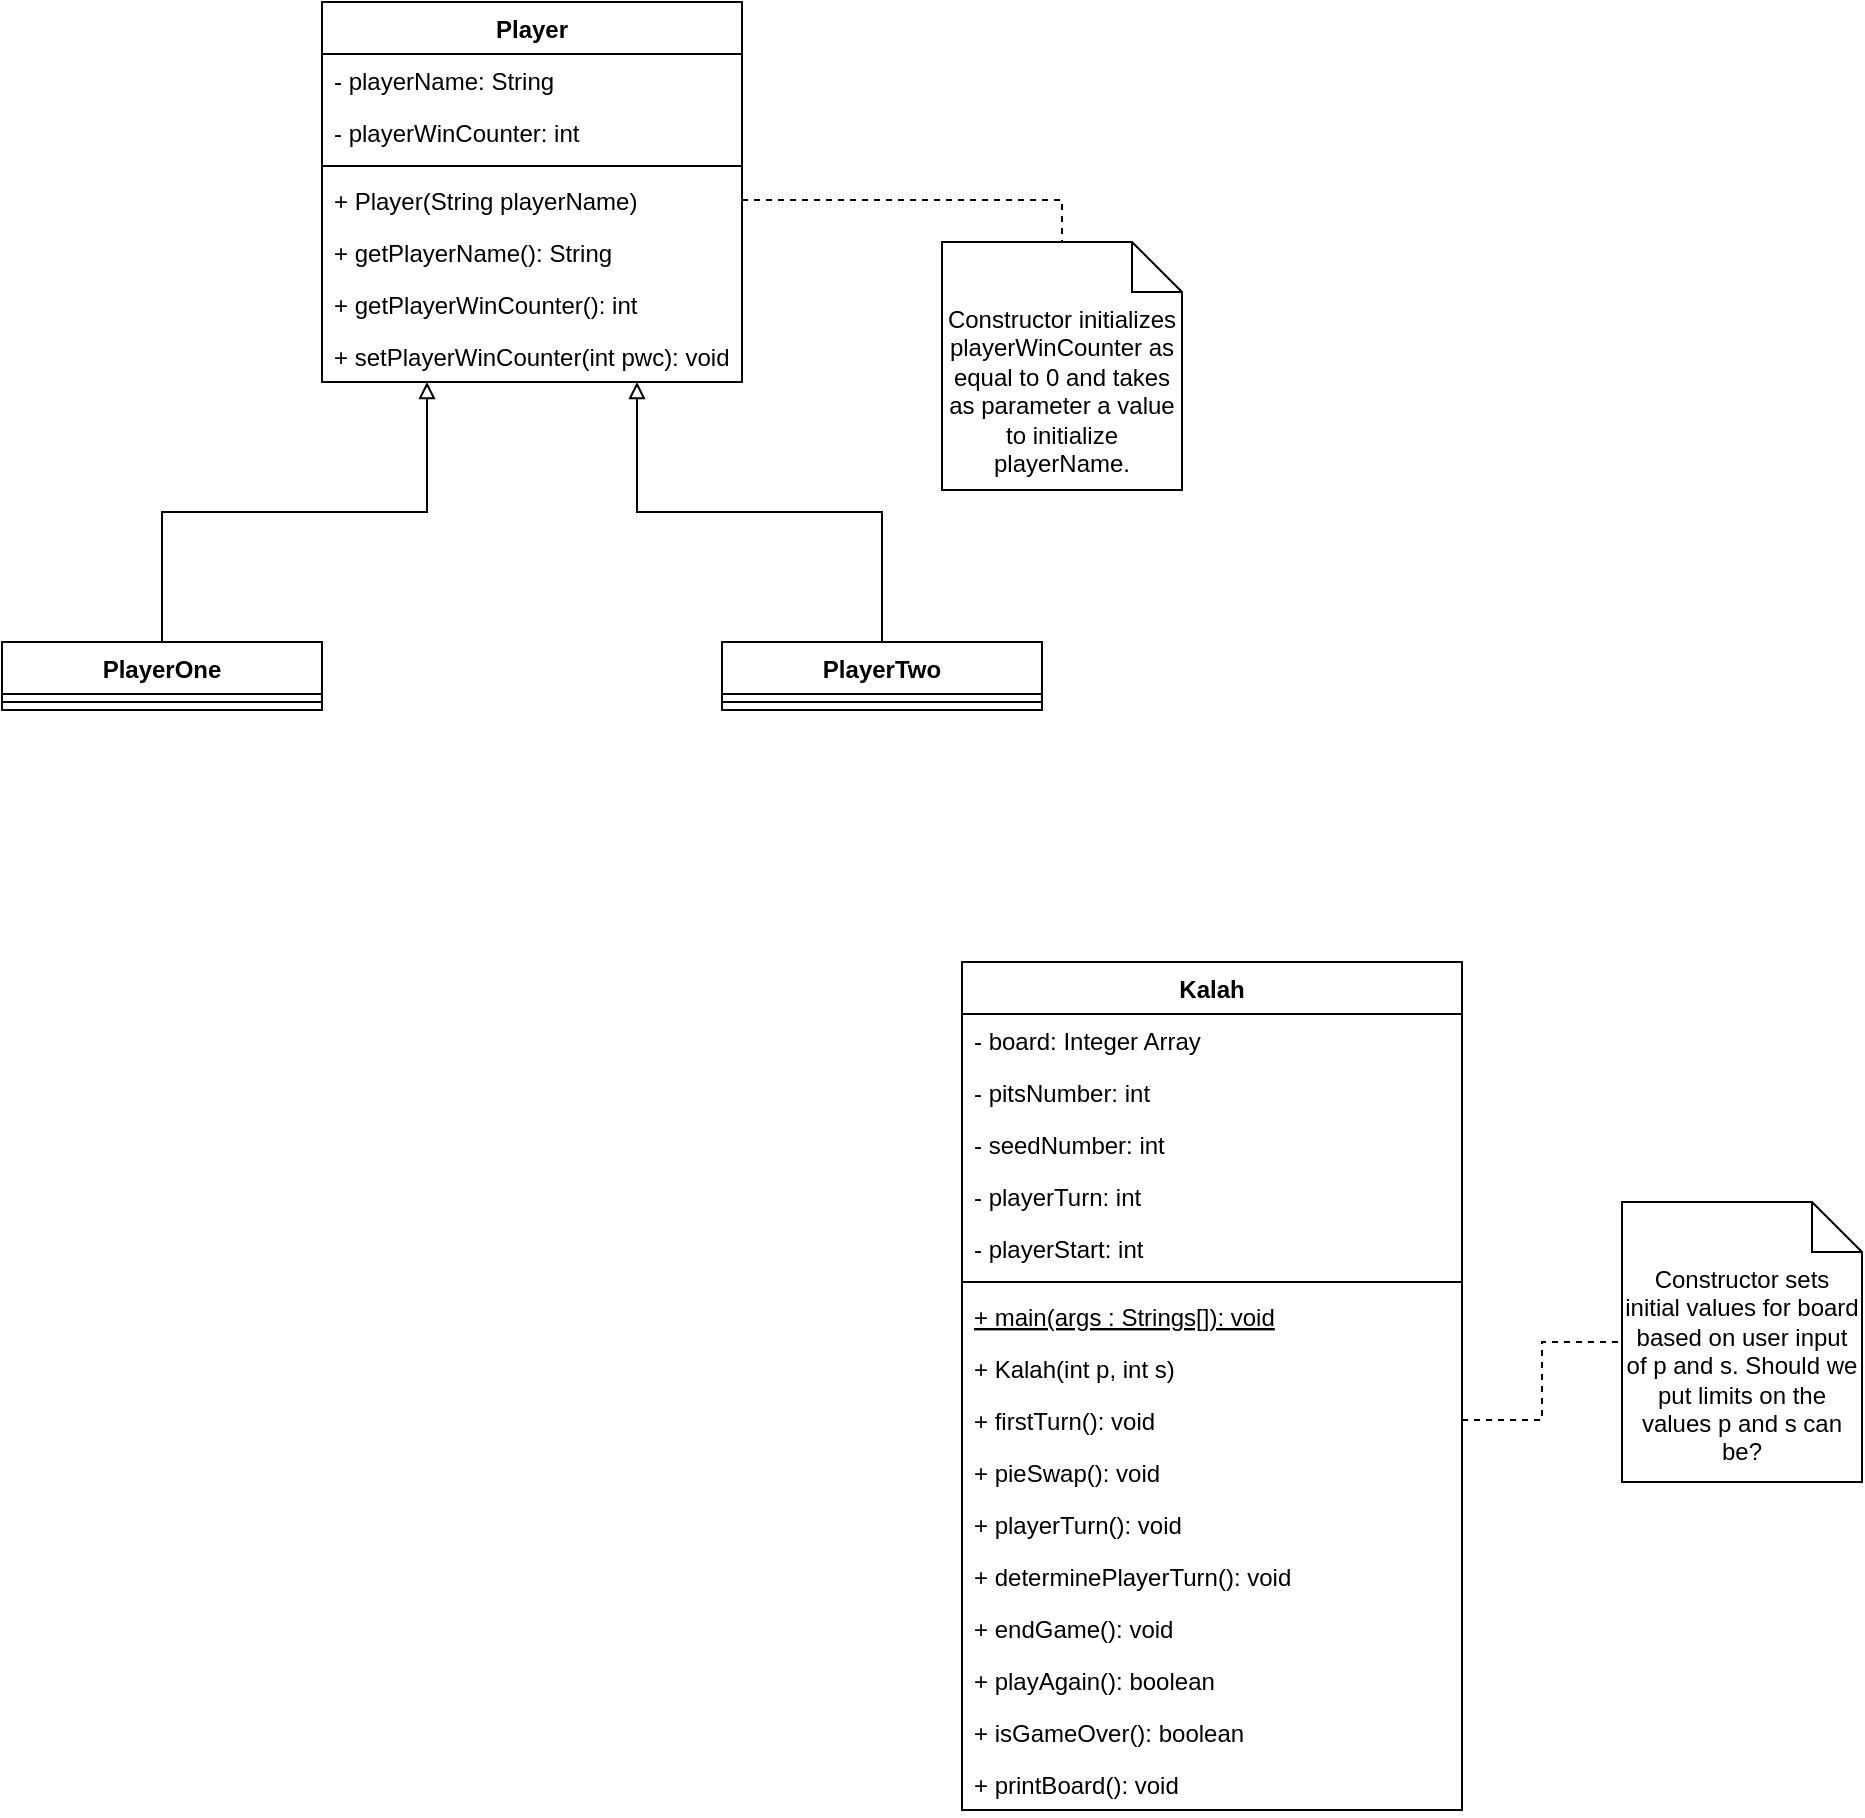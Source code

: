 <mxfile version="20.2.7" type="device"><diagram id="vQ53J4LWYGh0GocowkiE" name="Page-1"><mxGraphModel dx="782" dy="1148" grid="1" gridSize="10" guides="1" tooltips="1" connect="1" arrows="1" fold="1" page="1" pageScale="1" pageWidth="850" pageHeight="1100" math="0" shadow="0"><root><mxCell id="0"/><mxCell id="1" parent="0"/><mxCell id="1Or6vqaI2Syotquq_ziI-1" value="Player" style="swimlane;fontStyle=1;align=center;verticalAlign=top;childLayout=stackLayout;horizontal=1;startSize=26;horizontalStack=0;resizeParent=1;resizeParentMax=0;resizeLast=0;collapsible=1;marginBottom=0;" parent="1" vertex="1"><mxGeometry x="200" y="40" width="210" height="190" as="geometry"><mxRectangle x="200" y="40" width="80" height="30" as="alternateBounds"/></mxGeometry></mxCell><mxCell id="1Or6vqaI2Syotquq_ziI-2" value="- playerName: String" style="text;strokeColor=none;fillColor=none;align=left;verticalAlign=top;spacingLeft=4;spacingRight=4;overflow=hidden;rotatable=0;points=[[0,0.5],[1,0.5]];portConstraint=eastwest;" parent="1Or6vqaI2Syotquq_ziI-1" vertex="1"><mxGeometry y="26" width="210" height="26" as="geometry"/></mxCell><mxCell id="1Or6vqaI2Syotquq_ziI-16" value="- playerWinCounter: int" style="text;strokeColor=none;fillColor=none;align=left;verticalAlign=top;spacingLeft=4;spacingRight=4;overflow=hidden;rotatable=0;points=[[0,0.5],[1,0.5]];portConstraint=eastwest;" parent="1Or6vqaI2Syotquq_ziI-1" vertex="1"><mxGeometry y="52" width="210" height="26" as="geometry"/></mxCell><mxCell id="1Or6vqaI2Syotquq_ziI-3" value="" style="line;strokeWidth=1;fillColor=none;align=left;verticalAlign=middle;spacingTop=-1;spacingLeft=3;spacingRight=3;rotatable=0;labelPosition=right;points=[];portConstraint=eastwest;" parent="1Or6vqaI2Syotquq_ziI-1" vertex="1"><mxGeometry y="78" width="210" height="8" as="geometry"/></mxCell><mxCell id="1Or6vqaI2Syotquq_ziI-31" value="+ Player(String playerName)" style="text;strokeColor=none;fillColor=none;align=left;verticalAlign=top;spacingLeft=4;spacingRight=4;overflow=hidden;rotatable=0;points=[[0,0.5],[1,0.5]];portConstraint=eastwest;" parent="1Or6vqaI2Syotquq_ziI-1" vertex="1"><mxGeometry y="86" width="210" height="26" as="geometry"/></mxCell><mxCell id="1Or6vqaI2Syotquq_ziI-17" value="+ getPlayerName(): String" style="text;strokeColor=none;fillColor=none;align=left;verticalAlign=top;spacingLeft=4;spacingRight=4;overflow=hidden;rotatable=0;points=[[0,0.5],[1,0.5]];portConstraint=eastwest;" parent="1Or6vqaI2Syotquq_ziI-1" vertex="1"><mxGeometry y="112" width="210" height="26" as="geometry"/></mxCell><mxCell id="1Or6vqaI2Syotquq_ziI-19" value="+ getPlayerWinCounter(): int" style="text;strokeColor=none;fillColor=none;align=left;verticalAlign=top;spacingLeft=4;spacingRight=4;overflow=hidden;rotatable=0;points=[[0,0.5],[1,0.5]];portConstraint=eastwest;" parent="1Or6vqaI2Syotquq_ziI-1" vertex="1"><mxGeometry y="138" width="210" height="26" as="geometry"/></mxCell><mxCell id="1Or6vqaI2Syotquq_ziI-18" value="+ setPlayerWinCounter(int pwc): void" style="text;strokeColor=none;fillColor=none;align=left;verticalAlign=top;spacingLeft=4;spacingRight=4;overflow=hidden;rotatable=0;points=[[0,0.5],[1,0.5]];portConstraint=eastwest;" parent="1Or6vqaI2Syotquq_ziI-1" vertex="1"><mxGeometry y="164" width="210" height="26" as="geometry"/></mxCell><mxCell id="1Or6vqaI2Syotquq_ziI-38" style="edgeStyle=orthogonalEdgeStyle;rounded=0;orthogonalLoop=1;jettySize=auto;html=1;exitX=0.5;exitY=0;exitDx=0;exitDy=0;entryX=0.25;entryY=1;entryDx=0;entryDy=0;endArrow=block;endFill=0;" parent="1" source="1Or6vqaI2Syotquq_ziI-5" target="1Or6vqaI2Syotquq_ziI-1" edge="1"><mxGeometry relative="1" as="geometry"/></mxCell><mxCell id="1Or6vqaI2Syotquq_ziI-5" value="PlayerOne" style="swimlane;fontStyle=1;align=center;verticalAlign=top;childLayout=stackLayout;horizontal=1;startSize=26;horizontalStack=0;resizeParent=1;resizeParentMax=0;resizeLast=0;collapsible=1;marginBottom=0;" parent="1" vertex="1"><mxGeometry x="40" y="360" width="160" height="34" as="geometry"><mxRectangle x="40" y="360" width="100" height="30" as="alternateBounds"/></mxGeometry></mxCell><mxCell id="1Or6vqaI2Syotquq_ziI-7" value="" style="line;strokeWidth=1;fillColor=none;align=left;verticalAlign=middle;spacingTop=-1;spacingLeft=3;spacingRight=3;rotatable=0;labelPosition=right;points=[];portConstraint=eastwest;" parent="1Or6vqaI2Syotquq_ziI-5" vertex="1"><mxGeometry y="26" width="160" height="8" as="geometry"/></mxCell><mxCell id="1Or6vqaI2Syotquq_ziI-39" style="edgeStyle=orthogonalEdgeStyle;rounded=0;orthogonalLoop=1;jettySize=auto;html=1;exitX=0.5;exitY=0;exitDx=0;exitDy=0;entryX=0.75;entryY=1;entryDx=0;entryDy=0;endArrow=block;endFill=0;" parent="1" source="1Or6vqaI2Syotquq_ziI-9" target="1Or6vqaI2Syotquq_ziI-1" edge="1"><mxGeometry relative="1" as="geometry"/></mxCell><mxCell id="1Or6vqaI2Syotquq_ziI-9" value="PlayerTwo" style="swimlane;fontStyle=1;align=center;verticalAlign=top;childLayout=stackLayout;horizontal=1;startSize=26;horizontalStack=0;resizeParent=1;resizeParentMax=0;resizeLast=0;collapsible=1;marginBottom=0;" parent="1" vertex="1"><mxGeometry x="400" y="360" width="160" height="34" as="geometry"><mxRectangle x="400" y="360" width="100" height="30" as="alternateBounds"/></mxGeometry></mxCell><mxCell id="1Or6vqaI2Syotquq_ziI-11" value="" style="line;strokeWidth=1;fillColor=none;align=left;verticalAlign=middle;spacingTop=-1;spacingLeft=3;spacingRight=3;rotatable=0;labelPosition=right;points=[];portConstraint=eastwest;" parent="1Or6vqaI2Syotquq_ziI-9" vertex="1"><mxGeometry y="26" width="160" height="8" as="geometry"/></mxCell><mxCell id="1Or6vqaI2Syotquq_ziI-22" value="Kalah" style="swimlane;fontStyle=1;align=center;verticalAlign=top;childLayout=stackLayout;horizontal=1;startSize=26;horizontalStack=0;resizeParent=1;resizeParentMax=0;resizeLast=0;collapsible=1;marginBottom=0;" parent="1" vertex="1"><mxGeometry x="520" y="520" width="250" height="424" as="geometry"/></mxCell><mxCell id="1Or6vqaI2Syotquq_ziI-23" value="- board: Integer Array" style="text;strokeColor=none;fillColor=none;align=left;verticalAlign=top;spacingLeft=4;spacingRight=4;overflow=hidden;rotatable=0;points=[[0,0.5],[1,0.5]];portConstraint=eastwest;" parent="1Or6vqaI2Syotquq_ziI-22" vertex="1"><mxGeometry y="26" width="250" height="26" as="geometry"/></mxCell><mxCell id="1Or6vqaI2Syotquq_ziI-56" value="- pitsNumber: int" style="text;strokeColor=none;fillColor=none;align=left;verticalAlign=top;spacingLeft=4;spacingRight=4;overflow=hidden;rotatable=0;points=[[0,0.5],[1,0.5]];portConstraint=eastwest;" parent="1Or6vqaI2Syotquq_ziI-22" vertex="1"><mxGeometry y="52" width="250" height="26" as="geometry"/></mxCell><mxCell id="1Or6vqaI2Syotquq_ziI-68" value="- seedNumber: int" style="text;strokeColor=none;fillColor=none;align=left;verticalAlign=top;spacingLeft=4;spacingRight=4;overflow=hidden;rotatable=0;points=[[0,0.5],[1,0.5]];portConstraint=eastwest;" parent="1Or6vqaI2Syotquq_ziI-22" vertex="1"><mxGeometry y="78" width="250" height="26" as="geometry"/></mxCell><mxCell id="1Or6vqaI2Syotquq_ziI-72" value="- playerTurn: int" style="text;strokeColor=none;fillColor=none;align=left;verticalAlign=top;spacingLeft=4;spacingRight=4;overflow=hidden;rotatable=0;points=[[0,0.5],[1,0.5]];portConstraint=eastwest;" parent="1Or6vqaI2Syotquq_ziI-22" vertex="1"><mxGeometry y="104" width="250" height="26" as="geometry"/></mxCell><mxCell id="1Or6vqaI2Syotquq_ziI-57" value="- playerStart: int" style="text;strokeColor=none;fillColor=none;align=left;verticalAlign=top;spacingLeft=4;spacingRight=4;overflow=hidden;rotatable=0;points=[[0,0.5],[1,0.5]];portConstraint=eastwest;" parent="1Or6vqaI2Syotquq_ziI-22" vertex="1"><mxGeometry y="130" width="250" height="26" as="geometry"/></mxCell><mxCell id="1Or6vqaI2Syotquq_ziI-24" value="" style="line;strokeWidth=1;fillColor=none;align=left;verticalAlign=middle;spacingTop=-1;spacingLeft=3;spacingRight=3;rotatable=0;labelPosition=right;points=[];portConstraint=eastwest;" parent="1Or6vqaI2Syotquq_ziI-22" vertex="1"><mxGeometry y="156" width="250" height="8" as="geometry"/></mxCell><mxCell id="1Or6vqaI2Syotquq_ziI-25" value="+ main(args : Strings[]): void" style="text;strokeColor=none;fillColor=none;align=left;verticalAlign=top;spacingLeft=4;spacingRight=4;overflow=hidden;rotatable=0;points=[[0,0.5],[1,0.5]];portConstraint=eastwest;fontStyle=4" parent="1Or6vqaI2Syotquq_ziI-22" vertex="1"><mxGeometry y="164" width="250" height="26" as="geometry"/></mxCell><mxCell id="1Or6vqaI2Syotquq_ziI-65" value="+ Kalah(int p, int s)" style="text;strokeColor=none;fillColor=none;align=left;verticalAlign=top;spacingLeft=4;spacingRight=4;overflow=hidden;rotatable=0;points=[[0,0.5],[1,0.5]];portConstraint=eastwest;fontStyle=0" parent="1Or6vqaI2Syotquq_ziI-22" vertex="1"><mxGeometry y="190" width="250" height="26" as="geometry"/></mxCell><mxCell id="1Or6vqaI2Syotquq_ziI-55" value="+ firstTurn(): void" style="text;strokeColor=none;fillColor=none;align=left;verticalAlign=top;spacingLeft=4;spacingRight=4;overflow=hidden;rotatable=0;points=[[0,0.5],[1,0.5]];portConstraint=eastwest;fontStyle=0" parent="1Or6vqaI2Syotquq_ziI-22" vertex="1"><mxGeometry y="216" width="250" height="26" as="geometry"/></mxCell><mxCell id="1Or6vqaI2Syotquq_ziI-66" value="+ pieSwap(): void" style="text;strokeColor=none;fillColor=none;align=left;verticalAlign=top;spacingLeft=4;spacingRight=4;overflow=hidden;rotatable=0;points=[[0,0.5],[1,0.5]];portConstraint=eastwest;" parent="1Or6vqaI2Syotquq_ziI-22" vertex="1"><mxGeometry y="242" width="250" height="26" as="geometry"/></mxCell><mxCell id="1Or6vqaI2Syotquq_ziI-71" value="+ playerTurn(): void" style="text;strokeColor=none;fillColor=none;align=left;verticalAlign=top;spacingLeft=4;spacingRight=4;overflow=hidden;rotatable=0;points=[[0,0.5],[1,0.5]];portConstraint=eastwest;" parent="1Or6vqaI2Syotquq_ziI-22" vertex="1"><mxGeometry y="268" width="250" height="26" as="geometry"/></mxCell><mxCell id="1Or6vqaI2Syotquq_ziI-61" value="+ determinePlayerTurn(): void" style="text;strokeColor=none;fillColor=none;align=left;verticalAlign=top;spacingLeft=4;spacingRight=4;overflow=hidden;rotatable=0;points=[[0,0.5],[1,0.5]];portConstraint=eastwest;" parent="1Or6vqaI2Syotquq_ziI-22" vertex="1"><mxGeometry y="294" width="250" height="26" as="geometry"/></mxCell><mxCell id="1Or6vqaI2Syotquq_ziI-62" value="+ endGame(): void" style="text;strokeColor=none;fillColor=none;align=left;verticalAlign=top;spacingLeft=4;spacingRight=4;overflow=hidden;rotatable=0;points=[[0,0.5],[1,0.5]];portConstraint=eastwest;" parent="1Or6vqaI2Syotquq_ziI-22" vertex="1"><mxGeometry y="320" width="250" height="26" as="geometry"/></mxCell><mxCell id="1Or6vqaI2Syotquq_ziI-60" value="+ playAgain(): boolean" style="text;strokeColor=none;fillColor=none;align=left;verticalAlign=top;spacingLeft=4;spacingRight=4;overflow=hidden;rotatable=0;points=[[0,0.5],[1,0.5]];portConstraint=eastwest;" parent="1Or6vqaI2Syotquq_ziI-22" vertex="1"><mxGeometry y="346" width="250" height="26" as="geometry"/></mxCell><mxCell id="1Or6vqaI2Syotquq_ziI-48" value="+ isGameOver(): boolean" style="text;strokeColor=none;fillColor=none;align=left;verticalAlign=top;spacingLeft=4;spacingRight=4;overflow=hidden;rotatable=0;points=[[0,0.5],[1,0.5]];portConstraint=eastwest;" parent="1Or6vqaI2Syotquq_ziI-22" vertex="1"><mxGeometry y="372" width="250" height="26" as="geometry"/></mxCell><mxCell id="1Or6vqaI2Syotquq_ziI-69" value="+ printBoard(): void" style="text;strokeColor=none;fillColor=none;align=left;verticalAlign=top;spacingLeft=4;spacingRight=4;overflow=hidden;rotatable=0;points=[[0,0.5],[1,0.5]];portConstraint=eastwest;" parent="1Or6vqaI2Syotquq_ziI-22" vertex="1"><mxGeometry y="398" width="250" height="26" as="geometry"/></mxCell><mxCell id="1Or6vqaI2Syotquq_ziI-50" value="Constructor initializes playerWinCounter as equal to 0 and takes as parameter a value to initialize playerName." style="shape=note2;boundedLbl=1;whiteSpace=wrap;html=1;size=25;verticalAlign=top;align=center;" parent="1" vertex="1"><mxGeometry x="510" y="160" width="120" height="124" as="geometry"/></mxCell><mxCell id="1Or6vqaI2Syotquq_ziI-51" style="edgeStyle=orthogonalEdgeStyle;rounded=0;orthogonalLoop=1;jettySize=auto;html=1;exitX=1;exitY=0.5;exitDx=0;exitDy=0;endArrow=none;endFill=0;dashed=1;" parent="1" source="1Or6vqaI2Syotquq_ziI-31" target="1Or6vqaI2Syotquq_ziI-50" edge="1"><mxGeometry relative="1" as="geometry"/></mxCell><mxCell id="1Or6vqaI2Syotquq_ziI-58" value="Constructor sets initial values for board based on user input of p and s. Should we put limits on the values p and s can be?" style="shape=note2;boundedLbl=1;whiteSpace=wrap;html=1;size=25;verticalAlign=top;align=center;" parent="1" vertex="1"><mxGeometry x="850" y="640" width="120" height="140" as="geometry"/></mxCell><mxCell id="1Or6vqaI2Syotquq_ziI-59" style="edgeStyle=orthogonalEdgeStyle;rounded=0;orthogonalLoop=1;jettySize=auto;html=1;exitX=1;exitY=0.5;exitDx=0;exitDy=0;entryX=0;entryY=0.5;entryDx=0;entryDy=0;entryPerimeter=0;dashed=1;endArrow=none;endFill=0;" parent="1" source="1Or6vqaI2Syotquq_ziI-55" target="1Or6vqaI2Syotquq_ziI-58" edge="1"><mxGeometry relative="1" as="geometry"/></mxCell></root></mxGraphModel></diagram></mxfile>